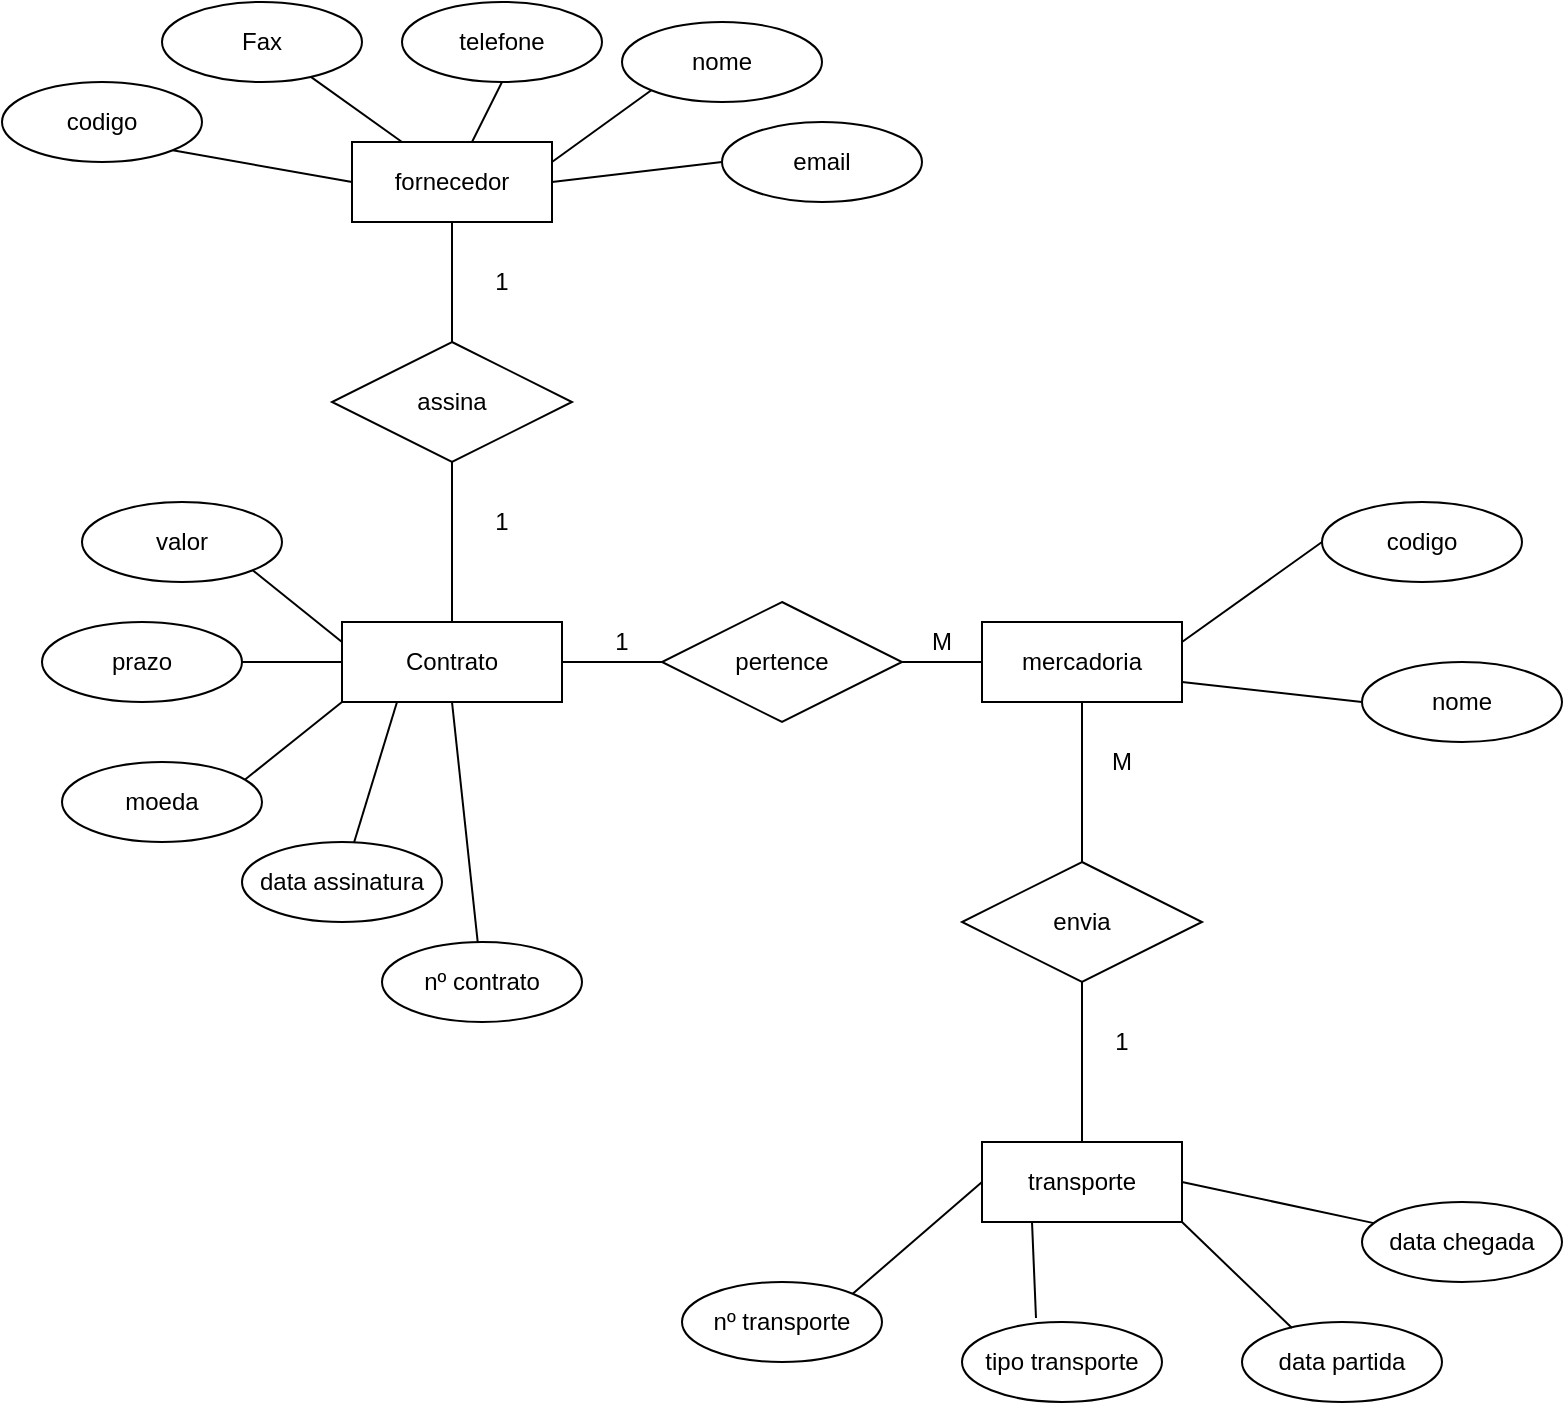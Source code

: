 <mxfile version="14.6.6" type="github">
  <diagram id="R2lEEEUBdFMjLlhIrx00" name="Page-1">
    <mxGraphModel dx="1422" dy="762" grid="1" gridSize="10" guides="1" tooltips="1" connect="1" arrows="1" fold="1" page="1" pageScale="1" pageWidth="850" pageHeight="1100" math="0" shadow="0" extFonts="Permanent Marker^https://fonts.googleapis.com/css?family=Permanent+Marker">
      <root>
        <mxCell id="0" />
        <mxCell id="1" parent="0" />
        <mxCell id="aY1VXk2B5gPlkpk_qp6a-1" value="Contrato" style="whiteSpace=wrap;html=1;align=center;" parent="1" vertex="1">
          <mxGeometry x="180" y="320" width="110" height="40" as="geometry" />
        </mxCell>
        <mxCell id="A1iUQTO0Adb4exHNpf4P-2" value="" style="endArrow=none;html=1;entryX=0.5;entryY=1;entryDx=0;entryDy=0;exitX=0.5;exitY=0;exitDx=0;exitDy=0;startArrow=none;" edge="1" parent="1" source="A1iUQTO0Adb4exHNpf4P-10" target="A1iUQTO0Adb4exHNpf4P-9">
          <mxGeometry width="50" height="50" relative="1" as="geometry">
            <mxPoint x="415" y="360" as="sourcePoint" />
            <mxPoint x="450" y="370" as="targetPoint" />
          </mxGeometry>
        </mxCell>
        <mxCell id="A1iUQTO0Adb4exHNpf4P-4" value="" style="endArrow=none;html=1;entryX=1;entryY=0.5;entryDx=0;entryDy=0;exitX=0;exitY=0.5;exitDx=0;exitDy=0;startArrow=none;" edge="1" parent="1" source="A1iUQTO0Adb4exHNpf4P-13" target="aY1VXk2B5gPlkpk_qp6a-1">
          <mxGeometry width="50" height="50" relative="1" as="geometry">
            <mxPoint x="600" y="230" as="sourcePoint" />
            <mxPoint x="450" y="370" as="targetPoint" />
          </mxGeometry>
        </mxCell>
        <mxCell id="A1iUQTO0Adb4exHNpf4P-5" value="" style="endArrow=none;html=1;entryX=0.5;entryY=0;entryDx=0;entryDy=0;exitX=0.5;exitY=1;exitDx=0;exitDy=0;startArrow=none;" edge="1" parent="1" source="A1iUQTO0Adb4exHNpf4P-12" target="aY1VXk2B5gPlkpk_qp6a-1">
          <mxGeometry width="50" height="50" relative="1" as="geometry">
            <mxPoint x="415" y="110" as="sourcePoint" />
            <mxPoint x="450" y="370" as="targetPoint" />
          </mxGeometry>
        </mxCell>
        <mxCell id="A1iUQTO0Adb4exHNpf4P-6" value="transporte" style="whiteSpace=wrap;html=1;align=center;" vertex="1" parent="1">
          <mxGeometry x="500" y="580" width="100" height="40" as="geometry" />
        </mxCell>
        <mxCell id="A1iUQTO0Adb4exHNpf4P-8" value="fornecedor" style="whiteSpace=wrap;html=1;align=center;" vertex="1" parent="1">
          <mxGeometry x="185" y="80" width="100" height="40" as="geometry" />
        </mxCell>
        <mxCell id="A1iUQTO0Adb4exHNpf4P-9" value="mercadoria" style="whiteSpace=wrap;html=1;align=center;" vertex="1" parent="1">
          <mxGeometry x="500" y="320" width="100" height="40" as="geometry" />
        </mxCell>
        <mxCell id="A1iUQTO0Adb4exHNpf4P-10" value="envia" style="shape=rhombus;perimeter=rhombusPerimeter;whiteSpace=wrap;html=1;align=center;" vertex="1" parent="1">
          <mxGeometry x="490" y="440" width="120" height="60" as="geometry" />
        </mxCell>
        <mxCell id="A1iUQTO0Adb4exHNpf4P-14" value="" style="endArrow=none;html=1;entryX=0.5;entryY=1;entryDx=0;entryDy=0;exitX=0.5;exitY=0;exitDx=0;exitDy=0;" edge="1" parent="1" source="A1iUQTO0Adb4exHNpf4P-6" target="A1iUQTO0Adb4exHNpf4P-10">
          <mxGeometry width="50" height="50" relative="1" as="geometry">
            <mxPoint x="415" y="450" as="sourcePoint" />
            <mxPoint x="415" y="250" as="targetPoint" />
          </mxGeometry>
        </mxCell>
        <mxCell id="A1iUQTO0Adb4exHNpf4P-12" value="assina" style="shape=rhombus;perimeter=rhombusPerimeter;whiteSpace=wrap;html=1;align=center;" vertex="1" parent="1">
          <mxGeometry x="175" y="180" width="120" height="60" as="geometry" />
        </mxCell>
        <mxCell id="A1iUQTO0Adb4exHNpf4P-15" value="" style="endArrow=none;html=1;entryX=0.5;entryY=0;entryDx=0;entryDy=0;exitX=0.5;exitY=1;exitDx=0;exitDy=0;" edge="1" parent="1" source="A1iUQTO0Adb4exHNpf4P-8" target="A1iUQTO0Adb4exHNpf4P-12">
          <mxGeometry width="50" height="50" relative="1" as="geometry">
            <mxPoint x="410" y="50" as="sourcePoint" />
            <mxPoint x="415" y="210" as="targetPoint" />
          </mxGeometry>
        </mxCell>
        <mxCell id="A1iUQTO0Adb4exHNpf4P-17" value="1" style="text;html=1;strokeColor=none;fillColor=none;align=center;verticalAlign=middle;whiteSpace=wrap;rounded=0;" vertex="1" parent="1">
          <mxGeometry x="550" y="520" width="40" height="20" as="geometry" />
        </mxCell>
        <mxCell id="A1iUQTO0Adb4exHNpf4P-18" value="M" style="text;html=1;strokeColor=none;fillColor=none;align=center;verticalAlign=middle;whiteSpace=wrap;rounded=0;" vertex="1" parent="1">
          <mxGeometry x="550" y="380" width="40" height="20" as="geometry" />
        </mxCell>
        <mxCell id="A1iUQTO0Adb4exHNpf4P-19" value="M" style="text;html=1;strokeColor=none;fillColor=none;align=center;verticalAlign=middle;whiteSpace=wrap;rounded=0;" vertex="1" parent="1">
          <mxGeometry x="460" y="320" width="40" height="20" as="geometry" />
        </mxCell>
        <mxCell id="A1iUQTO0Adb4exHNpf4P-20" value="1" style="text;html=1;strokeColor=none;fillColor=none;align=center;verticalAlign=middle;whiteSpace=wrap;rounded=0;" vertex="1" parent="1">
          <mxGeometry x="300" y="320" width="40" height="20" as="geometry" />
        </mxCell>
        <mxCell id="A1iUQTO0Adb4exHNpf4P-21" value="1" style="text;html=1;strokeColor=none;fillColor=none;align=center;verticalAlign=middle;whiteSpace=wrap;rounded=0;" vertex="1" parent="1">
          <mxGeometry x="240" y="260" width="40" height="20" as="geometry" />
        </mxCell>
        <mxCell id="A1iUQTO0Adb4exHNpf4P-22" value="1" style="text;html=1;strokeColor=none;fillColor=none;align=center;verticalAlign=middle;whiteSpace=wrap;rounded=0;" vertex="1" parent="1">
          <mxGeometry x="240" y="140" width="40" height="20" as="geometry" />
        </mxCell>
        <mxCell id="A1iUQTO0Adb4exHNpf4P-13" value="pertence" style="shape=rhombus;perimeter=rhombusPerimeter;whiteSpace=wrap;html=1;align=center;" vertex="1" parent="1">
          <mxGeometry x="340" y="310" width="120" height="60" as="geometry" />
        </mxCell>
        <mxCell id="A1iUQTO0Adb4exHNpf4P-24" value="" style="endArrow=none;html=1;entryX=1;entryY=0.5;entryDx=0;entryDy=0;exitX=0;exitY=0.5;exitDx=0;exitDy=0;" edge="1" parent="1" source="A1iUQTO0Adb4exHNpf4P-9" target="A1iUQTO0Adb4exHNpf4P-13">
          <mxGeometry width="50" height="50" relative="1" as="geometry">
            <mxPoint x="500" y="340" as="sourcePoint" />
            <mxPoint x="370" y="340" as="targetPoint" />
          </mxGeometry>
        </mxCell>
        <mxCell id="A1iUQTO0Adb4exHNpf4P-30" value="tipo transporte" style="ellipse;whiteSpace=wrap;html=1;align=center;" vertex="1" parent="1">
          <mxGeometry x="490" y="670" width="100" height="40" as="geometry" />
        </mxCell>
        <mxCell id="A1iUQTO0Adb4exHNpf4P-31" value="codigo" style="ellipse;whiteSpace=wrap;html=1;align=center;" vertex="1" parent="1">
          <mxGeometry x="670" y="260" width="100" height="40" as="geometry" />
        </mxCell>
        <mxCell id="A1iUQTO0Adb4exHNpf4P-32" value="codigo" style="ellipse;whiteSpace=wrap;html=1;align=center;" vertex="1" parent="1">
          <mxGeometry x="10" y="50" width="100" height="40" as="geometry" />
        </mxCell>
        <mxCell id="A1iUQTO0Adb4exHNpf4P-33" value="Fax" style="ellipse;whiteSpace=wrap;html=1;align=center;" vertex="1" parent="1">
          <mxGeometry x="90" y="10" width="100" height="40" as="geometry" />
        </mxCell>
        <mxCell id="A1iUQTO0Adb4exHNpf4P-34" value="telefone" style="ellipse;whiteSpace=wrap;html=1;align=center;" vertex="1" parent="1">
          <mxGeometry x="210" y="10" width="100" height="40" as="geometry" />
        </mxCell>
        <mxCell id="A1iUQTO0Adb4exHNpf4P-35" value="nome" style="ellipse;whiteSpace=wrap;html=1;align=center;" vertex="1" parent="1">
          <mxGeometry x="320" y="20" width="100" height="40" as="geometry" />
        </mxCell>
        <mxCell id="A1iUQTO0Adb4exHNpf4P-36" value="" style="endArrow=none;html=1;entryX=0;entryY=0.5;entryDx=0;entryDy=0;exitX=1;exitY=1;exitDx=0;exitDy=0;" edge="1" parent="1" source="A1iUQTO0Adb4exHNpf4P-32" target="A1iUQTO0Adb4exHNpf4P-8">
          <mxGeometry width="50" height="50" relative="1" as="geometry">
            <mxPoint x="400" y="390" as="sourcePoint" />
            <mxPoint x="450" y="340" as="targetPoint" />
          </mxGeometry>
        </mxCell>
        <mxCell id="A1iUQTO0Adb4exHNpf4P-37" value="" style="endArrow=none;html=1;entryX=0.25;entryY=0;entryDx=0;entryDy=0;" edge="1" parent="1" source="A1iUQTO0Adb4exHNpf4P-33" target="A1iUQTO0Adb4exHNpf4P-8">
          <mxGeometry width="50" height="50" relative="1" as="geometry">
            <mxPoint x="400" y="390" as="sourcePoint" />
            <mxPoint x="450" y="340" as="targetPoint" />
          </mxGeometry>
        </mxCell>
        <mxCell id="A1iUQTO0Adb4exHNpf4P-38" value="" style="endArrow=none;html=1;exitX=0.5;exitY=1;exitDx=0;exitDy=0;" edge="1" parent="1" source="A1iUQTO0Adb4exHNpf4P-34" target="A1iUQTO0Adb4exHNpf4P-8">
          <mxGeometry width="50" height="50" relative="1" as="geometry">
            <mxPoint x="400" y="390" as="sourcePoint" />
            <mxPoint x="251" y="78" as="targetPoint" />
          </mxGeometry>
        </mxCell>
        <mxCell id="A1iUQTO0Adb4exHNpf4P-39" value="" style="endArrow=none;html=1;entryX=1;entryY=0.25;entryDx=0;entryDy=0;exitX=0;exitY=1;exitDx=0;exitDy=0;" edge="1" parent="1" source="A1iUQTO0Adb4exHNpf4P-35" target="A1iUQTO0Adb4exHNpf4P-8">
          <mxGeometry width="50" height="50" relative="1" as="geometry">
            <mxPoint x="400" y="390" as="sourcePoint" />
            <mxPoint x="450" y="340" as="targetPoint" />
          </mxGeometry>
        </mxCell>
        <mxCell id="A1iUQTO0Adb4exHNpf4P-41" value="email" style="ellipse;whiteSpace=wrap;html=1;align=center;" vertex="1" parent="1">
          <mxGeometry x="370" y="70" width="100" height="40" as="geometry" />
        </mxCell>
        <mxCell id="A1iUQTO0Adb4exHNpf4P-42" value="" style="endArrow=none;html=1;entryX=1;entryY=0.5;entryDx=0;entryDy=0;exitX=0;exitY=0.5;exitDx=0;exitDy=0;" edge="1" parent="1" source="A1iUQTO0Adb4exHNpf4P-41" target="A1iUQTO0Adb4exHNpf4P-8">
          <mxGeometry width="50" height="50" relative="1" as="geometry">
            <mxPoint x="400" y="390" as="sourcePoint" />
            <mxPoint x="450" y="340" as="targetPoint" />
          </mxGeometry>
        </mxCell>
        <mxCell id="A1iUQTO0Adb4exHNpf4P-43" value="" style="endArrow=none;html=1;entryX=0;entryY=1;entryDx=0;entryDy=0;" edge="1" parent="1" target="aY1VXk2B5gPlkpk_qp6a-1">
          <mxGeometry width="50" height="50" relative="1" as="geometry">
            <mxPoint x="130" y="400" as="sourcePoint" />
            <mxPoint x="450" y="340" as="targetPoint" />
          </mxGeometry>
        </mxCell>
        <mxCell id="A1iUQTO0Adb4exHNpf4P-44" value="" style="endArrow=none;html=1;entryX=0;entryY=0.25;entryDx=0;entryDy=0;exitX=1;exitY=1;exitDx=0;exitDy=0;" edge="1" parent="1" source="A1iUQTO0Adb4exHNpf4P-52" target="aY1VXk2B5gPlkpk_qp6a-1">
          <mxGeometry width="50" height="50" relative="1" as="geometry">
            <mxPoint x="400" y="390" as="sourcePoint" />
            <mxPoint x="450" y="340" as="targetPoint" />
          </mxGeometry>
        </mxCell>
        <mxCell id="A1iUQTO0Adb4exHNpf4P-45" value="" style="endArrow=none;html=1;entryX=0.25;entryY=1;entryDx=0;entryDy=0;" edge="1" parent="1" source="A1iUQTO0Adb4exHNpf4P-49" target="aY1VXk2B5gPlkpk_qp6a-1">
          <mxGeometry width="50" height="50" relative="1" as="geometry">
            <mxPoint x="180" y="428" as="sourcePoint" />
            <mxPoint x="450" y="340" as="targetPoint" />
          </mxGeometry>
        </mxCell>
        <mxCell id="A1iUQTO0Adb4exHNpf4P-46" value="" style="endArrow=none;html=1;exitX=0.5;exitY=1;exitDx=0;exitDy=0;" edge="1" parent="1" source="aY1VXk2B5gPlkpk_qp6a-1" target="A1iUQTO0Adb4exHNpf4P-48">
          <mxGeometry width="50" height="50" relative="1" as="geometry">
            <mxPoint x="400" y="390" as="sourcePoint" />
            <mxPoint x="450" y="340" as="targetPoint" />
          </mxGeometry>
        </mxCell>
        <mxCell id="A1iUQTO0Adb4exHNpf4P-47" value="" style="endArrow=none;html=1;entryX=0;entryY=0.5;entryDx=0;entryDy=0;exitX=1;exitY=0.5;exitDx=0;exitDy=0;" edge="1" parent="1" source="A1iUQTO0Adb4exHNpf4P-51" target="aY1VXk2B5gPlkpk_qp6a-1">
          <mxGeometry width="50" height="50" relative="1" as="geometry">
            <mxPoint x="110" y="330" as="sourcePoint" />
            <mxPoint x="450" y="340" as="targetPoint" />
          </mxGeometry>
        </mxCell>
        <mxCell id="A1iUQTO0Adb4exHNpf4P-48" value="nº contrato" style="ellipse;whiteSpace=wrap;html=1;align=center;" vertex="1" parent="1">
          <mxGeometry x="200" y="480" width="100" height="40" as="geometry" />
        </mxCell>
        <mxCell id="A1iUQTO0Adb4exHNpf4P-49" value="data assinatura" style="ellipse;whiteSpace=wrap;html=1;align=center;" vertex="1" parent="1">
          <mxGeometry x="130" y="430" width="100" height="40" as="geometry" />
        </mxCell>
        <mxCell id="A1iUQTO0Adb4exHNpf4P-50" value="moeda" style="ellipse;whiteSpace=wrap;html=1;align=center;" vertex="1" parent="1">
          <mxGeometry x="40" y="390" width="100" height="40" as="geometry" />
        </mxCell>
        <mxCell id="A1iUQTO0Adb4exHNpf4P-51" value="prazo" style="ellipse;whiteSpace=wrap;html=1;align=center;" vertex="1" parent="1">
          <mxGeometry x="30" y="320" width="100" height="40" as="geometry" />
        </mxCell>
        <mxCell id="A1iUQTO0Adb4exHNpf4P-52" value="valor" style="ellipse;whiteSpace=wrap;html=1;align=center;" vertex="1" parent="1">
          <mxGeometry x="50" y="260" width="100" height="40" as="geometry" />
        </mxCell>
        <mxCell id="A1iUQTO0Adb4exHNpf4P-53" value="data partida" style="ellipse;whiteSpace=wrap;html=1;align=center;" vertex="1" parent="1">
          <mxGeometry x="630" y="670" width="100" height="40" as="geometry" />
        </mxCell>
        <mxCell id="A1iUQTO0Adb4exHNpf4P-54" value="nome" style="ellipse;whiteSpace=wrap;html=1;align=center;" vertex="1" parent="1">
          <mxGeometry x="690" y="340" width="100" height="40" as="geometry" />
        </mxCell>
        <mxCell id="A1iUQTO0Adb4exHNpf4P-55" value="" style="endArrow=none;html=1;entryX=1;entryY=1;entryDx=0;entryDy=0;exitX=0.25;exitY=0.075;exitDx=0;exitDy=0;exitPerimeter=0;" edge="1" parent="1" source="A1iUQTO0Adb4exHNpf4P-53" target="A1iUQTO0Adb4exHNpf4P-6">
          <mxGeometry width="50" height="50" relative="1" as="geometry">
            <mxPoint x="400" y="390" as="sourcePoint" />
            <mxPoint x="450" y="340" as="targetPoint" />
          </mxGeometry>
        </mxCell>
        <mxCell id="A1iUQTO0Adb4exHNpf4P-56" value="" style="endArrow=none;html=1;entryX=0.25;entryY=1;entryDx=0;entryDy=0;exitX=0.37;exitY=-0.05;exitDx=0;exitDy=0;exitPerimeter=0;" edge="1" parent="1" source="A1iUQTO0Adb4exHNpf4P-30" target="A1iUQTO0Adb4exHNpf4P-6">
          <mxGeometry width="50" height="50" relative="1" as="geometry">
            <mxPoint x="400" y="390" as="sourcePoint" />
            <mxPoint x="450" y="340" as="targetPoint" />
          </mxGeometry>
        </mxCell>
        <mxCell id="A1iUQTO0Adb4exHNpf4P-57" value="" style="endArrow=none;html=1;entryX=1;entryY=0.75;entryDx=0;entryDy=0;exitX=0;exitY=0.5;exitDx=0;exitDy=0;" edge="1" parent="1" source="A1iUQTO0Adb4exHNpf4P-54" target="A1iUQTO0Adb4exHNpf4P-9">
          <mxGeometry width="50" height="50" relative="1" as="geometry">
            <mxPoint x="400" y="390" as="sourcePoint" />
            <mxPoint x="450" y="340" as="targetPoint" />
          </mxGeometry>
        </mxCell>
        <mxCell id="A1iUQTO0Adb4exHNpf4P-58" value="" style="endArrow=none;html=1;entryX=1;entryY=0.25;entryDx=0;entryDy=0;exitX=0;exitY=0.5;exitDx=0;exitDy=0;" edge="1" parent="1" source="A1iUQTO0Adb4exHNpf4P-31" target="A1iUQTO0Adb4exHNpf4P-9">
          <mxGeometry width="50" height="50" relative="1" as="geometry">
            <mxPoint x="400" y="390" as="sourcePoint" />
            <mxPoint x="450" y="340" as="targetPoint" />
          </mxGeometry>
        </mxCell>
        <mxCell id="A1iUQTO0Adb4exHNpf4P-59" value="nº transporte" style="ellipse;whiteSpace=wrap;html=1;align=center;" vertex="1" parent="1">
          <mxGeometry x="350" y="650" width="100" height="40" as="geometry" />
        </mxCell>
        <mxCell id="A1iUQTO0Adb4exHNpf4P-60" value="data chegada" style="ellipse;whiteSpace=wrap;html=1;align=center;" vertex="1" parent="1">
          <mxGeometry x="690" y="610" width="100" height="40" as="geometry" />
        </mxCell>
        <mxCell id="A1iUQTO0Adb4exHNpf4P-61" value="" style="endArrow=none;html=1;entryX=0;entryY=0.5;entryDx=0;entryDy=0;exitX=1;exitY=0;exitDx=0;exitDy=0;" edge="1" parent="1" source="A1iUQTO0Adb4exHNpf4P-59" target="A1iUQTO0Adb4exHNpf4P-6">
          <mxGeometry width="50" height="50" relative="1" as="geometry">
            <mxPoint x="400" y="390" as="sourcePoint" />
            <mxPoint x="450" y="340" as="targetPoint" />
          </mxGeometry>
        </mxCell>
        <mxCell id="A1iUQTO0Adb4exHNpf4P-62" value="" style="endArrow=none;html=1;exitX=1;exitY=0.5;exitDx=0;exitDy=0;" edge="1" parent="1" source="A1iUQTO0Adb4exHNpf4P-6" target="A1iUQTO0Adb4exHNpf4P-60">
          <mxGeometry width="50" height="50" relative="1" as="geometry">
            <mxPoint x="400" y="390" as="sourcePoint" />
            <mxPoint x="692" y="630" as="targetPoint" />
          </mxGeometry>
        </mxCell>
      </root>
    </mxGraphModel>
  </diagram>
</mxfile>
